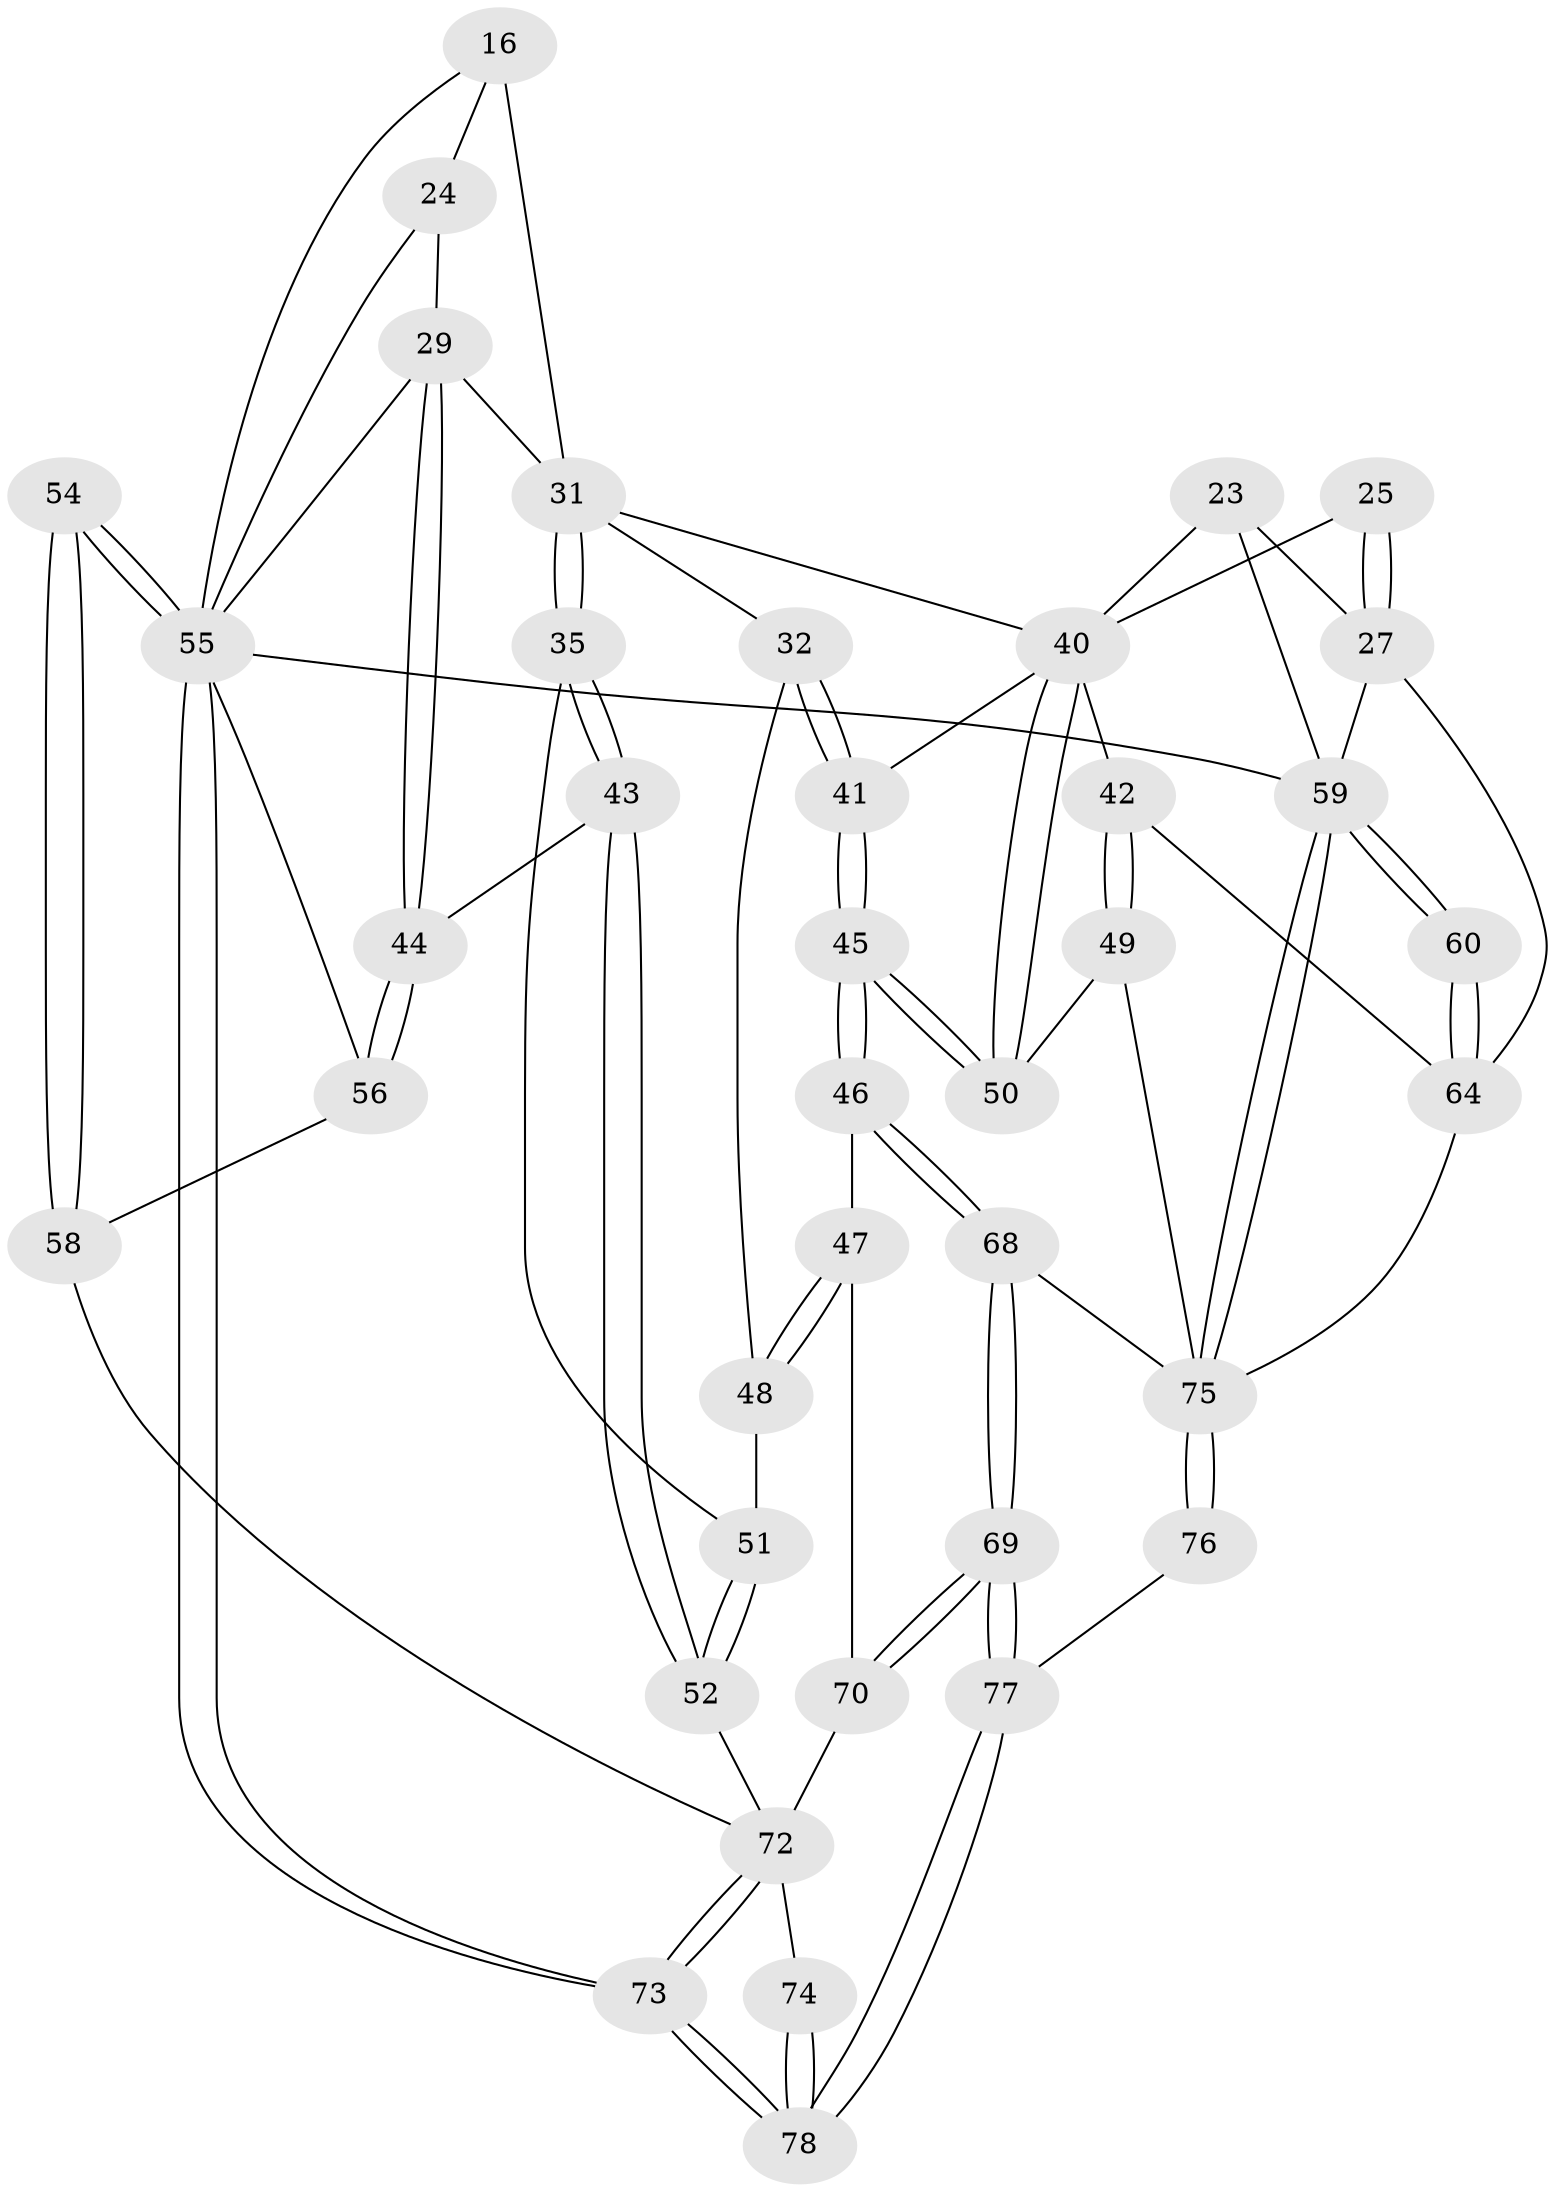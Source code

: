 // original degree distribution, {4: 0.23076923076923078, 6: 0.23076923076923078, 3: 0.038461538461538464, 5: 0.5}
// Generated by graph-tools (version 1.1) at 2025/01/03/09/25 05:01:25]
// undirected, 39 vertices, 94 edges
graph export_dot {
graph [start="1"]
  node [color=gray90,style=filled];
  16 [pos="+0.31215628929401584+0.03232313903401716",super="+5+7+15"];
  23 [pos="+0.765712898859761+0.1687643103636744",super="+8+21"];
  24 [pos="+0.20326684324663905+0.277814815563329",super="+18"];
  25 [pos="+0.9127104663967871+0.3378553468327065"];
  27 [pos="+1+0.47908669434616646",super="+20+22"];
  29 [pos="+0+0.4203091614063887",super="+28"];
  31 [pos="+0.1921277444857793+0.46655374594203036",super="+14+13+12"];
  32 [pos="+0.46477507129788925+0.47356058474482715"];
  35 [pos="+0.21788680549635372+0.5165667849992569"];
  40 [pos="+0.5961248002447269+0.599652652659931",super="+39+26"];
  41 [pos="+0.5077816103134192+0.5887290915640269"];
  42 [pos="+0.7242258346705288+0.7109646260219946",super="+38"];
  43 [pos="+0.14278153208230537+0.6047888865349463"];
  44 [pos="+0.08356381518079305+0.6376388951121685"];
  45 [pos="+0.5065990340290157+0.7753597408487397"];
  46 [pos="+0.4983540953491629+0.7812812285175362"];
  47 [pos="+0.4478076887473551+0.7673668881654052"];
  48 [pos="+0.3817215218367805+0.6897414289475635",super="+33"];
  49 [pos="+0.6957615465799268+0.746430163140391"];
  50 [pos="+0.5169038835523506+0.7728475906120368"];
  51 [pos="+0.2972617913843021+0.652796970398092",super="+34"];
  52 [pos="+0.2195653811780754+0.7447707664937748"];
  54 [pos="+0+1"];
  55 [pos="+0+1",super="+4+53"];
  56 [pos="+0.06385421929576002+0.6634948566769654"];
  58 [pos="+0.1508562065106779+0.8223819669976312"];
  59 [pos="+1+1",super="+3"];
  60 [pos="+1+0.9383923649884551"];
  64 [pos="+0.8589871153594418+0.8703407015483009",super="+37"];
  68 [pos="+0.5037072734579936+0.9336663979053567"];
  69 [pos="+0.49788430013143825+0.9625167526452683"];
  70 [pos="+0.3906266793655972+0.9490900447688129",super="+61"];
  72 [pos="+0.21695216148731758+0.9184793366797112",super="+71"];
  73 [pos="+0.015790632638924627+1"];
  74 [pos="+0.3033452632149201+1"];
  75 [pos="+1+1",super="+65+66+67"];
  76 [pos="+0.6088632438681582+1"];
  77 [pos="+0.547086544431811+1"];
  78 [pos="+0.30012991643266235+1"];
  16 -- 55;
  16 -- 31 [weight=3];
  16 -- 24 [weight=2];
  23 -- 59 [weight=2];
  23 -- 40;
  23 -- 27;
  24 -- 55;
  24 -- 29;
  25 -- 27 [weight=2];
  25 -- 27;
  25 -- 40;
  27 -- 64;
  27 -- 59;
  29 -- 44;
  29 -- 44;
  29 -- 55;
  29 -- 31;
  31 -- 35;
  31 -- 35;
  31 -- 32;
  31 -- 40;
  32 -- 41;
  32 -- 41;
  32 -- 48;
  35 -- 43;
  35 -- 43;
  35 -- 51;
  40 -- 41;
  40 -- 50;
  40 -- 50;
  40 -- 42 [weight=2];
  41 -- 45;
  41 -- 45;
  42 -- 49;
  42 -- 49;
  42 -- 64;
  43 -- 44;
  43 -- 52;
  43 -- 52;
  44 -- 56;
  44 -- 56;
  45 -- 46;
  45 -- 46;
  45 -- 50;
  45 -- 50;
  46 -- 47;
  46 -- 68;
  46 -- 68;
  47 -- 48;
  47 -- 48;
  47 -- 70;
  48 -- 51 [weight=2];
  49 -- 50;
  49 -- 75;
  51 -- 52;
  51 -- 52;
  52 -- 72;
  54 -- 55 [weight=2];
  54 -- 55;
  54 -- 58;
  54 -- 58;
  55 -- 73;
  55 -- 73;
  55 -- 59 [weight=2];
  55 -- 56;
  56 -- 58;
  58 -- 72;
  59 -- 60;
  59 -- 60;
  59 -- 75;
  59 -- 75;
  60 -- 64 [weight=2];
  60 -- 64;
  64 -- 75;
  68 -- 69;
  68 -- 69;
  68 -- 75;
  69 -- 70;
  69 -- 70;
  69 -- 77;
  69 -- 77;
  70 -- 72 [weight=2];
  72 -- 73;
  72 -- 73;
  72 -- 74 [weight=2];
  73 -- 78;
  73 -- 78;
  74 -- 78;
  74 -- 78;
  75 -- 76 [weight=2];
  75 -- 76;
  76 -- 77;
  77 -- 78;
  77 -- 78;
}
